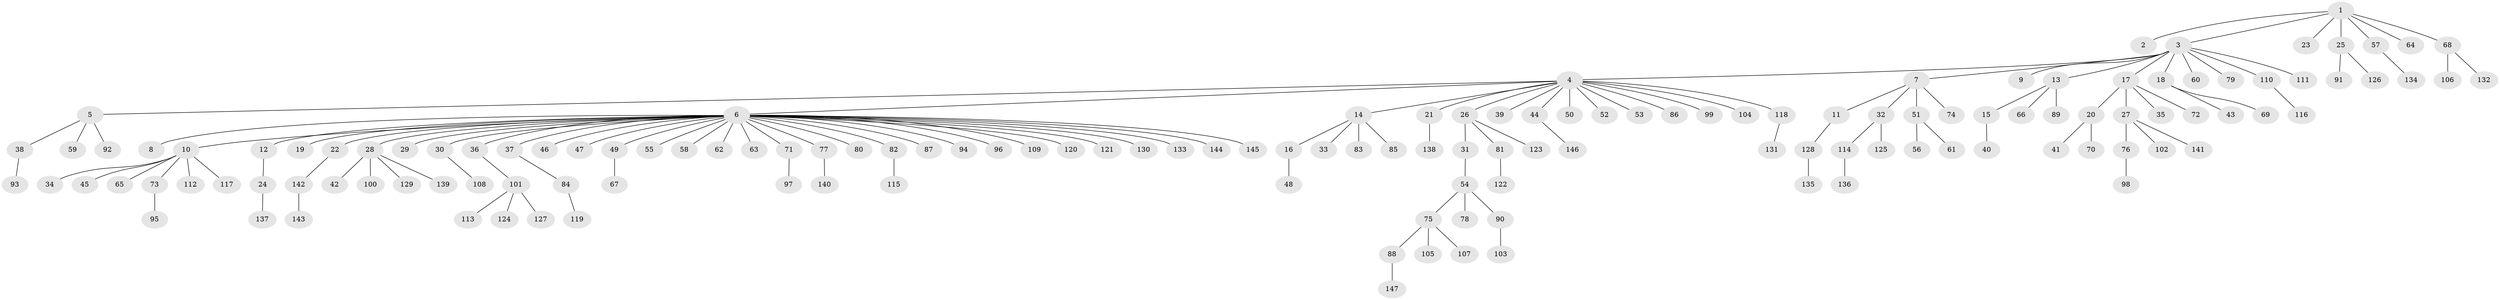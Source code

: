// coarse degree distribution, {2: 0.15730337078651685, 1: 0.7191011235955056, 4: 0.033707865168539325, 3: 0.033707865168539325, 30: 0.011235955056179775, 9: 0.011235955056179775, 6: 0.011235955056179775, 5: 0.011235955056179775, 13: 0.011235955056179775}
// Generated by graph-tools (version 1.1) at 2025/36/03/04/25 23:36:57]
// undirected, 147 vertices, 146 edges
graph export_dot {
  node [color=gray90,style=filled];
  1;
  2;
  3;
  4;
  5;
  6;
  7;
  8;
  9;
  10;
  11;
  12;
  13;
  14;
  15;
  16;
  17;
  18;
  19;
  20;
  21;
  22;
  23;
  24;
  25;
  26;
  27;
  28;
  29;
  30;
  31;
  32;
  33;
  34;
  35;
  36;
  37;
  38;
  39;
  40;
  41;
  42;
  43;
  44;
  45;
  46;
  47;
  48;
  49;
  50;
  51;
  52;
  53;
  54;
  55;
  56;
  57;
  58;
  59;
  60;
  61;
  62;
  63;
  64;
  65;
  66;
  67;
  68;
  69;
  70;
  71;
  72;
  73;
  74;
  75;
  76;
  77;
  78;
  79;
  80;
  81;
  82;
  83;
  84;
  85;
  86;
  87;
  88;
  89;
  90;
  91;
  92;
  93;
  94;
  95;
  96;
  97;
  98;
  99;
  100;
  101;
  102;
  103;
  104;
  105;
  106;
  107;
  108;
  109;
  110;
  111;
  112;
  113;
  114;
  115;
  116;
  117;
  118;
  119;
  120;
  121;
  122;
  123;
  124;
  125;
  126;
  127;
  128;
  129;
  130;
  131;
  132;
  133;
  134;
  135;
  136;
  137;
  138;
  139;
  140;
  141;
  142;
  143;
  144;
  145;
  146;
  147;
  1 -- 2;
  1 -- 3;
  1 -- 23;
  1 -- 25;
  1 -- 57;
  1 -- 64;
  1 -- 68;
  3 -- 4;
  3 -- 7;
  3 -- 9;
  3 -- 13;
  3 -- 17;
  3 -- 18;
  3 -- 60;
  3 -- 79;
  3 -- 110;
  3 -- 111;
  4 -- 5;
  4 -- 6;
  4 -- 14;
  4 -- 21;
  4 -- 26;
  4 -- 39;
  4 -- 44;
  4 -- 50;
  4 -- 52;
  4 -- 53;
  4 -- 86;
  4 -- 99;
  4 -- 104;
  4 -- 118;
  5 -- 38;
  5 -- 59;
  5 -- 92;
  6 -- 8;
  6 -- 10;
  6 -- 12;
  6 -- 19;
  6 -- 22;
  6 -- 28;
  6 -- 29;
  6 -- 30;
  6 -- 36;
  6 -- 37;
  6 -- 46;
  6 -- 47;
  6 -- 49;
  6 -- 55;
  6 -- 58;
  6 -- 62;
  6 -- 63;
  6 -- 71;
  6 -- 77;
  6 -- 80;
  6 -- 82;
  6 -- 87;
  6 -- 94;
  6 -- 96;
  6 -- 109;
  6 -- 120;
  6 -- 121;
  6 -- 130;
  6 -- 133;
  6 -- 144;
  6 -- 145;
  7 -- 11;
  7 -- 32;
  7 -- 51;
  7 -- 74;
  10 -- 34;
  10 -- 45;
  10 -- 65;
  10 -- 73;
  10 -- 112;
  10 -- 117;
  11 -- 128;
  12 -- 24;
  13 -- 15;
  13 -- 66;
  13 -- 89;
  14 -- 16;
  14 -- 33;
  14 -- 83;
  14 -- 85;
  15 -- 40;
  16 -- 48;
  17 -- 20;
  17 -- 27;
  17 -- 35;
  17 -- 72;
  18 -- 43;
  18 -- 69;
  20 -- 41;
  20 -- 70;
  21 -- 138;
  22 -- 142;
  24 -- 137;
  25 -- 91;
  25 -- 126;
  26 -- 31;
  26 -- 81;
  26 -- 123;
  27 -- 76;
  27 -- 102;
  27 -- 141;
  28 -- 42;
  28 -- 100;
  28 -- 129;
  28 -- 139;
  30 -- 108;
  31 -- 54;
  32 -- 114;
  32 -- 125;
  36 -- 101;
  37 -- 84;
  38 -- 93;
  44 -- 146;
  49 -- 67;
  51 -- 56;
  51 -- 61;
  54 -- 75;
  54 -- 78;
  54 -- 90;
  57 -- 134;
  68 -- 106;
  68 -- 132;
  71 -- 97;
  73 -- 95;
  75 -- 88;
  75 -- 105;
  75 -- 107;
  76 -- 98;
  77 -- 140;
  81 -- 122;
  82 -- 115;
  84 -- 119;
  88 -- 147;
  90 -- 103;
  101 -- 113;
  101 -- 124;
  101 -- 127;
  110 -- 116;
  114 -- 136;
  118 -- 131;
  128 -- 135;
  142 -- 143;
}
